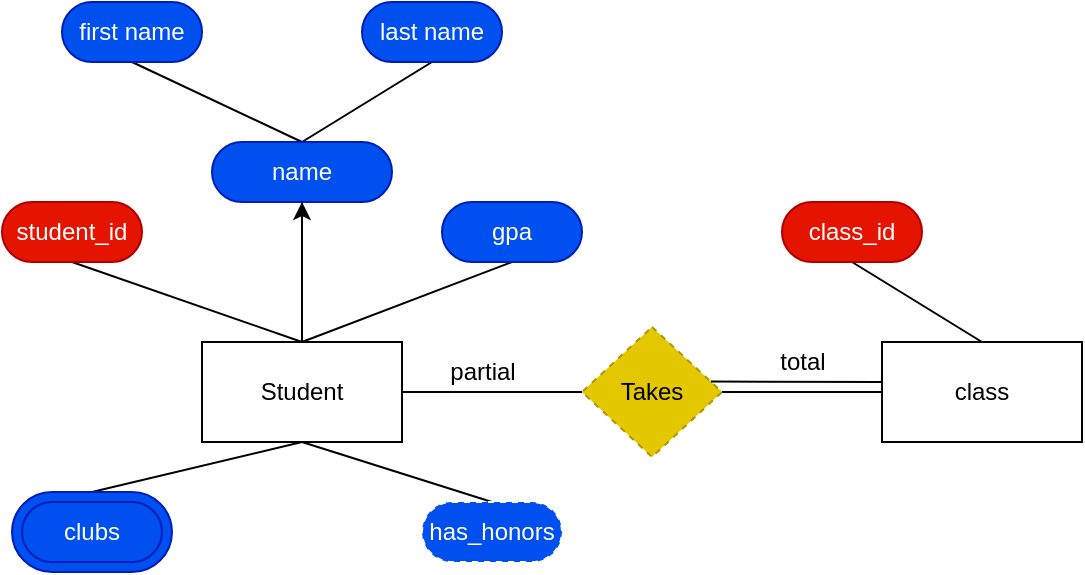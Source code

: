 <mxfile>
    <diagram id="pKATGjoeQrO-SwX07STA" name="Page-1">
        <mxGraphModel dx="366" dy="274" grid="1" gridSize="10" guides="1" tooltips="1" connect="1" arrows="1" fold="1" page="1" pageScale="1" pageWidth="827" pageHeight="1169" math="0" shadow="0">
            <root>
                <mxCell id="0"/>
                <mxCell id="1" parent="0"/>
                <mxCell id="21" style="edgeStyle=none;html=1;exitX=0.5;exitY=0;exitDx=0;exitDy=0;entryX=0.5;entryY=1;entryDx=0;entryDy=0;endArrow=none;endFill=0;" edge="1" parent="1" source="20" target="6">
                    <mxGeometry relative="1" as="geometry"/>
                </mxCell>
                <mxCell id="20" value="" style="rounded=1;whiteSpace=wrap;html=1;arcSize=50;fillColor=#0050ef;fontColor=#ffffff;strokeColor=#001DBC;" vertex="1" parent="1">
                    <mxGeometry x="135" y="345" width="80" height="40" as="geometry"/>
                </mxCell>
                <mxCell id="3" style="edgeStyle=none;html=1;exitX=0.5;exitY=0;exitDx=0;exitDy=0;entryX=0.5;entryY=1;entryDx=0;entryDy=0;endArrow=none;endFill=0;" edge="1" parent="1" source="6" target="7">
                    <mxGeometry relative="1" as="geometry"/>
                </mxCell>
                <mxCell id="5" style="edgeStyle=none;html=1;exitX=0.5;exitY=0;exitDx=0;exitDy=0;entryX=0.5;entryY=1;entryDx=0;entryDy=0;endArrow=none;endFill=0;" edge="1" parent="1" source="6" target="9">
                    <mxGeometry relative="1" as="geometry"/>
                </mxCell>
                <mxCell id="15" style="edgeStyle=none;html=1;exitX=0.5;exitY=0;exitDx=0;exitDy=0;entryX=0.5;entryY=1;entryDx=0;entryDy=0;" edge="1" parent="1" source="6" target="12">
                    <mxGeometry relative="1" as="geometry"/>
                </mxCell>
                <mxCell id="6" value="Student" style="rounded=0;whiteSpace=wrap;html=1;" vertex="1" parent="1">
                    <mxGeometry x="230" y="270" width="100" height="50" as="geometry"/>
                </mxCell>
                <mxCell id="7" value="student_id" style="rounded=1;whiteSpace=wrap;html=1;arcSize=50;fillColor=#e51400;fontColor=#ffffff;strokeColor=#B20000;" vertex="1" parent="1">
                    <mxGeometry x="130" y="200" width="70" height="30" as="geometry"/>
                </mxCell>
                <mxCell id="9" value="gpa" style="rounded=1;whiteSpace=wrap;html=1;arcSize=50;fillColor=#0050ef;fontColor=#ffffff;strokeColor=#001DBC;" vertex="1" parent="1">
                    <mxGeometry x="350" y="200" width="70" height="30" as="geometry"/>
                </mxCell>
                <mxCell id="16" value="" style="edgeStyle=none;html=1;endArrow=none;endFill=0;" edge="1" parent="1" source="12" target="6">
                    <mxGeometry relative="1" as="geometry"/>
                </mxCell>
                <mxCell id="17" style="edgeStyle=none;html=1;exitX=0.5;exitY=0;exitDx=0;exitDy=0;entryX=0.5;entryY=1;entryDx=0;entryDy=0;endArrow=none;endFill=0;" edge="1" parent="1" source="12" target="14">
                    <mxGeometry relative="1" as="geometry"/>
                </mxCell>
                <mxCell id="18" style="edgeStyle=none;html=1;exitX=0.5;exitY=0;exitDx=0;exitDy=0;entryX=0.5;entryY=1;entryDx=0;entryDy=0;endArrow=none;endFill=0;" edge="1" parent="1" source="12" target="13">
                    <mxGeometry relative="1" as="geometry"/>
                </mxCell>
                <mxCell id="12" value="name" style="rounded=1;whiteSpace=wrap;html=1;arcSize=50;fillColor=#0050ef;fontColor=#ffffff;strokeColor=#001DBC;" vertex="1" parent="1">
                    <mxGeometry x="235" y="170" width="90" height="30" as="geometry"/>
                </mxCell>
                <mxCell id="13" value="last name" style="rounded=1;whiteSpace=wrap;html=1;arcSize=50;fillColor=#0050ef;fontColor=#ffffff;strokeColor=#001DBC;" vertex="1" parent="1">
                    <mxGeometry x="310" y="100" width="70" height="30" as="geometry"/>
                </mxCell>
                <mxCell id="14" value="first name" style="rounded=1;whiteSpace=wrap;html=1;arcSize=50;fillColor=#0050ef;fontColor=#ffffff;strokeColor=#001DBC;" vertex="1" parent="1">
                    <mxGeometry x="160" y="100" width="70" height="30" as="geometry"/>
                </mxCell>
                <mxCell id="19" value="clubs" style="rounded=1;whiteSpace=wrap;html=1;arcSize=50;fillColor=#0050ef;fontColor=#ffffff;strokeColor=#001DBC;" vertex="1" parent="1">
                    <mxGeometry x="140" y="350" width="70" height="30" as="geometry"/>
                </mxCell>
                <mxCell id="25" style="edgeStyle=none;html=1;exitX=0.5;exitY=0;exitDx=0;exitDy=0;entryX=0.5;entryY=1;entryDx=0;entryDy=0;endArrow=none;endFill=0;" edge="1" parent="1" source="23" target="6">
                    <mxGeometry relative="1" as="geometry"/>
                </mxCell>
                <mxCell id="23" value="has_honors" style="rounded=1;whiteSpace=wrap;html=1;arcSize=50;fillColor=#0050ef;fontColor=#ffffff;strokeColor=#FFFFFF;fillStyle=auto;dashed=1;strokeWidth=1;perimeterSpacing=0;" vertex="1" parent="1">
                    <mxGeometry x="340" y="350" width="70" height="30" as="geometry"/>
                </mxCell>
                <mxCell id="28" style="edgeStyle=none;html=1;exitX=0.5;exitY=0;exitDx=0;exitDy=0;entryX=0.5;entryY=1;entryDx=0;entryDy=0;endArrow=none;endFill=0;" edge="1" parent="1" source="26" target="27">
                    <mxGeometry relative="1" as="geometry"/>
                </mxCell>
                <mxCell id="26" value="class&lt;br&gt;" style="rounded=0;whiteSpace=wrap;html=1;" vertex="1" parent="1">
                    <mxGeometry x="570" y="270" width="100" height="50" as="geometry"/>
                </mxCell>
                <mxCell id="27" value="class_id" style="rounded=1;whiteSpace=wrap;html=1;arcSize=50;fillColor=#e51400;fontColor=#ffffff;strokeColor=#B20000;" vertex="1" parent="1">
                    <mxGeometry x="520" y="200" width="70" height="30" as="geometry"/>
                </mxCell>
                <mxCell id="30" style="edgeStyle=none;html=1;exitX=0;exitY=0.5;exitDx=0;exitDy=0;entryX=1;entryY=0.5;entryDx=0;entryDy=0;endArrow=none;endFill=0;" edge="1" parent="1" source="29" target="6">
                    <mxGeometry relative="1" as="geometry"/>
                </mxCell>
                <mxCell id="31" style="edgeStyle=none;html=1;exitX=1;exitY=0.5;exitDx=0;exitDy=0;endArrow=none;endFill=0;" edge="1" parent="1" source="29" target="26">
                    <mxGeometry relative="1" as="geometry"/>
                </mxCell>
                <mxCell id="29" value="Takes" style="rhombus;whiteSpace=wrap;html=1;dashed=1;fillStyle=auto;strokeColor=#B09500;strokeWidth=1;fillColor=#e3c800;fontColor=#000000;" vertex="1" parent="1">
                    <mxGeometry x="420" y="262.5" width="70" height="65" as="geometry"/>
                </mxCell>
                <mxCell id="33" style="edgeStyle=none;html=1;exitX=0.92;exitY=0.42;exitDx=0;exitDy=0;endArrow=none;endFill=0;exitPerimeter=0;" edge="1" parent="1" source="29">
                    <mxGeometry relative="1" as="geometry">
                        <mxPoint x="490" y="290" as="sourcePoint"/>
                        <mxPoint x="570" y="290" as="targetPoint"/>
                    </mxGeometry>
                </mxCell>
                <mxCell id="34" value="partial" style="text;html=1;align=center;verticalAlign=middle;resizable=0;points=[];autosize=1;strokeColor=none;fillColor=none;" vertex="1" parent="1">
                    <mxGeometry x="340" y="270" width="60" height="30" as="geometry"/>
                </mxCell>
                <mxCell id="35" value="total" style="text;html=1;align=center;verticalAlign=middle;resizable=0;points=[];autosize=1;strokeColor=none;fillColor=none;" vertex="1" parent="1">
                    <mxGeometry x="505" y="265" width="50" height="30" as="geometry"/>
                </mxCell>
            </root>
        </mxGraphModel>
    </diagram>
</mxfile>